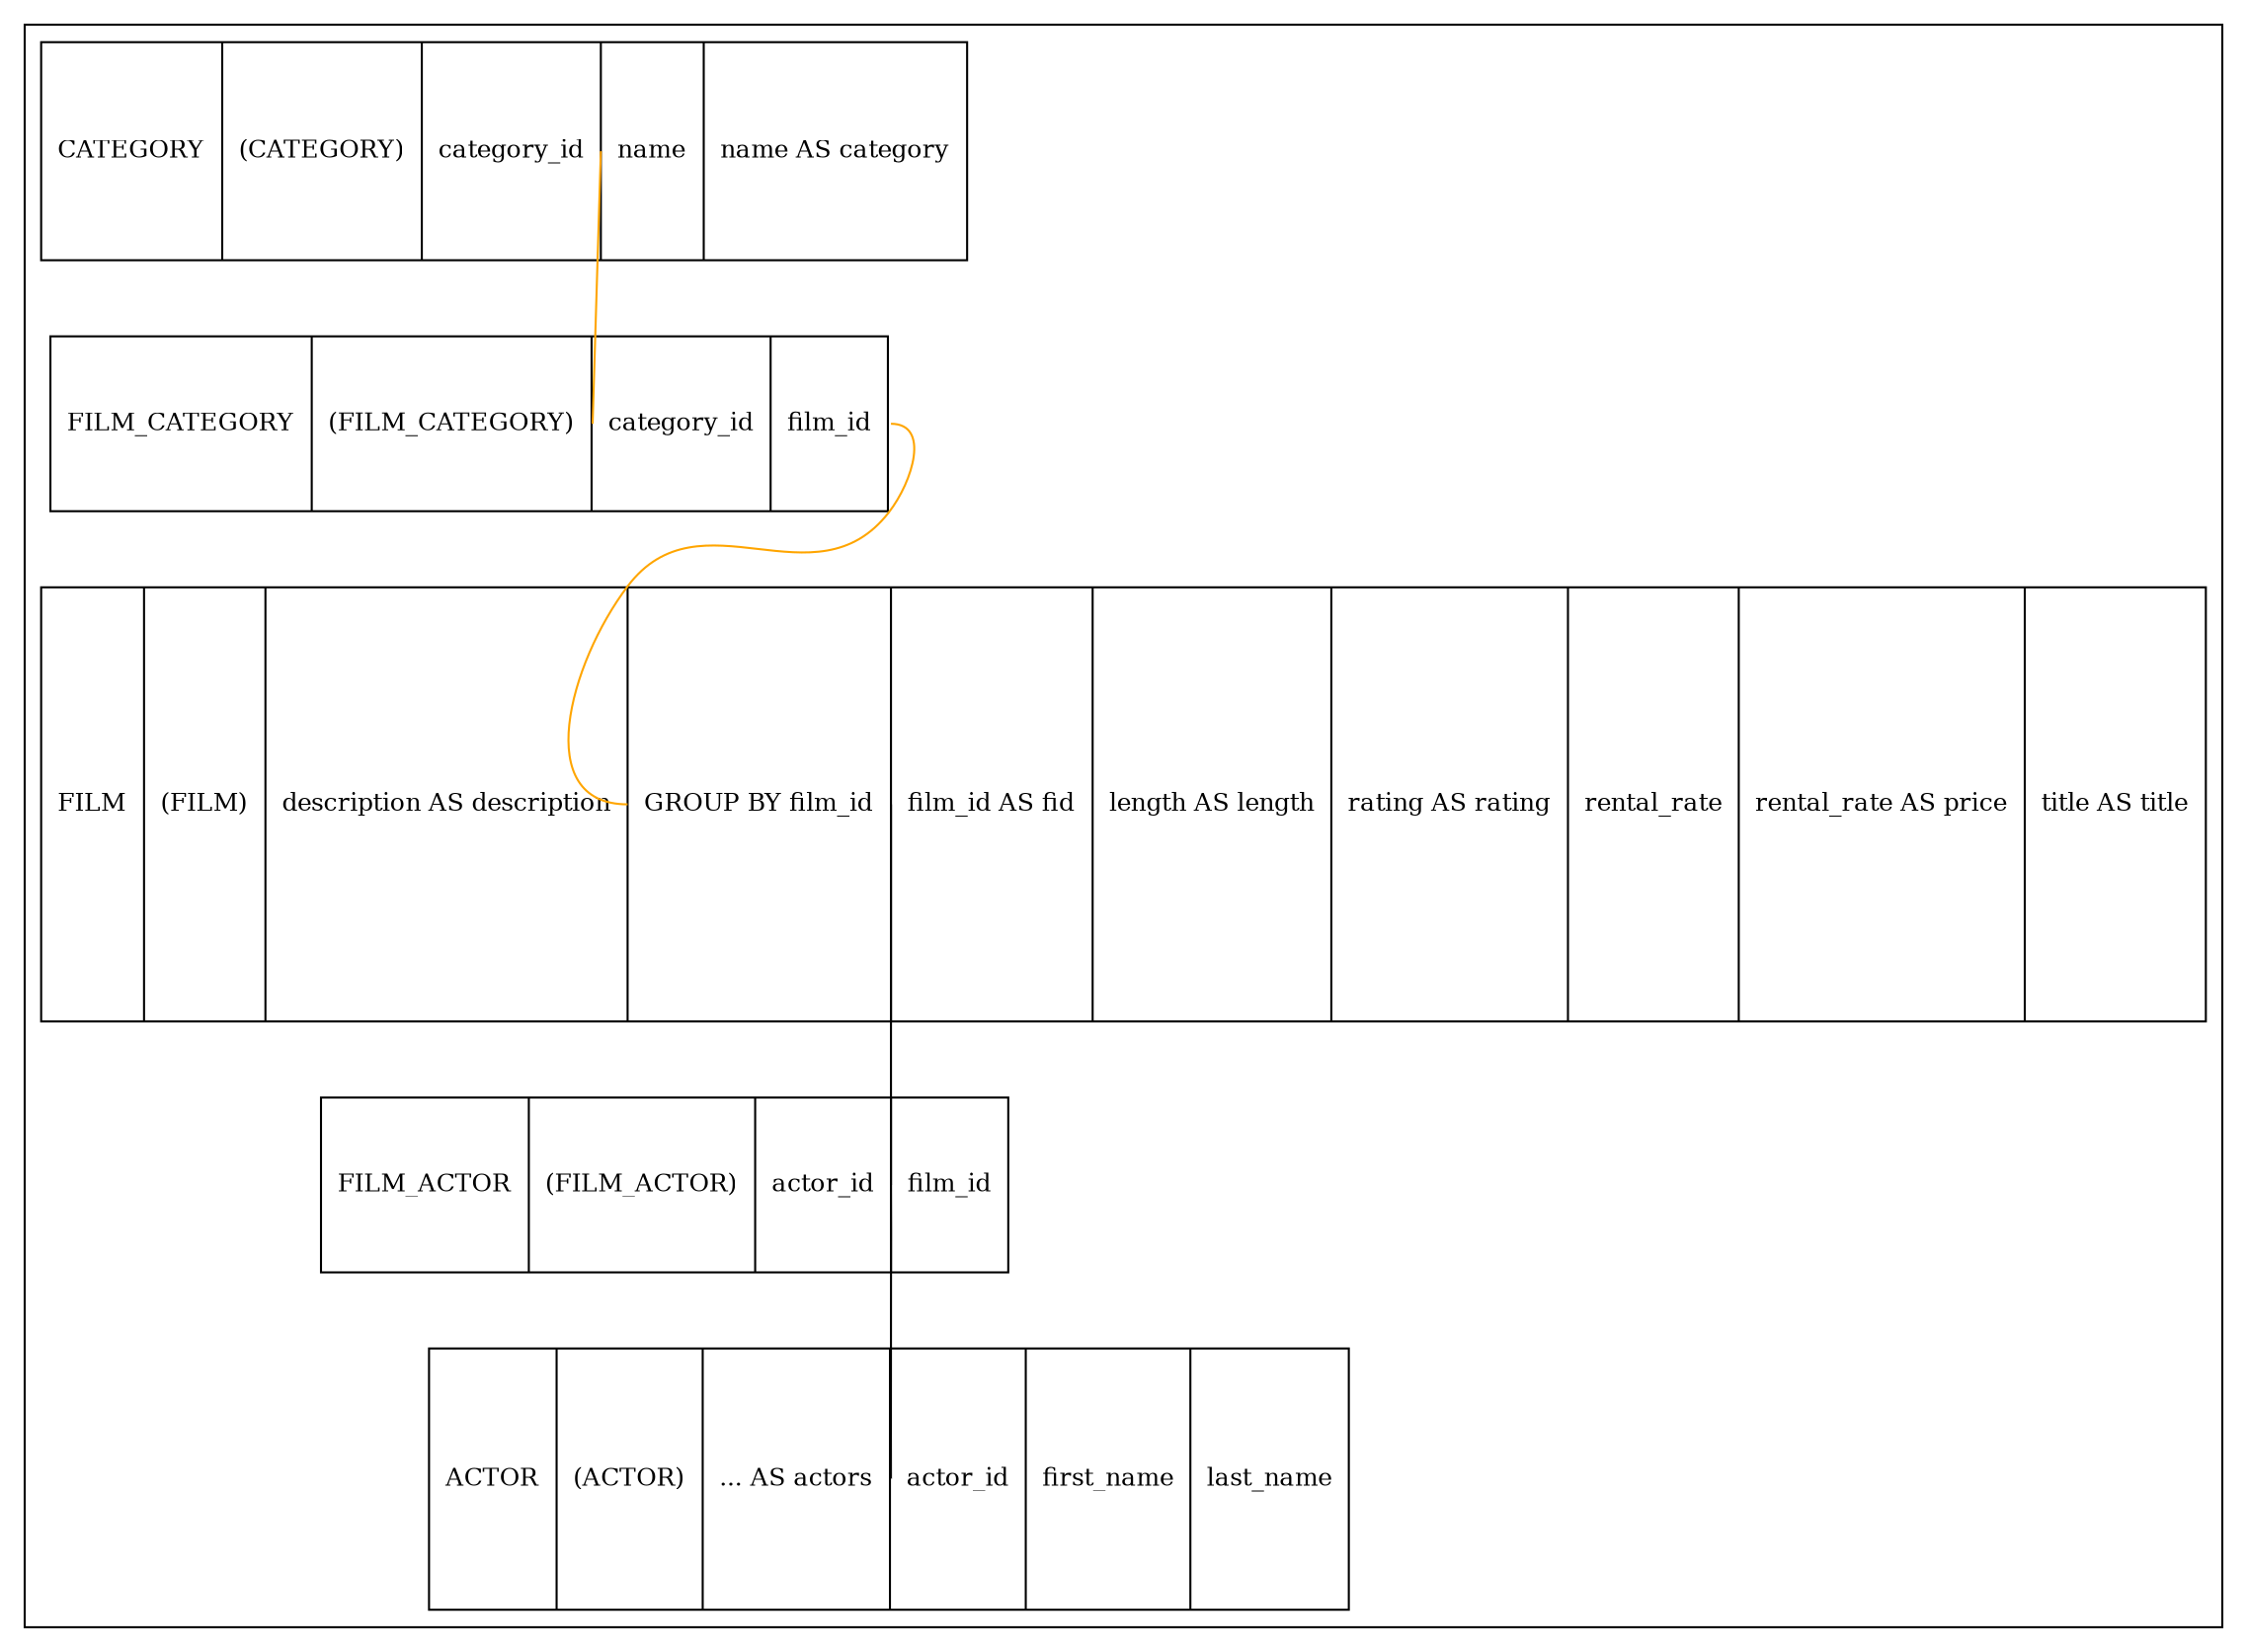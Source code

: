 digraph G {
subgraph cluster_main  {
	node [fontsize=12,
		label="\N",
		shape=record
	];
	_dummy	[height=0.5,
		label="",
		pos="639,18",
		shape=none,
		width=0.75];
	CATEGORY	[fillcolor=white,
		height=1.4722,
		label="CATEGORY | (CATEGORY) |<category_id> category_id|<name> name|<category> name AS category",
		pos="50.5,142",
		rects="2.8422e-14,173.5,101,194.5 2.8422e-14,152.5,101,173.5 2.8422e-14,131.5,101,152.5 2.8422e-14,110.5,101,131.5 2.8422e-14,89.5,101,\
110.5",
		style=filled,
		width=1.4028];
	FILM_CATEGORY	[fillcolor=white,
		height=1.1806,
		label="FILM_CATEGORY | (FILM_CATEGORY) |<category_id> category_id|<film_id> film_id",
		pos="236,142",
		rects="175.5,163,296.5,184 175.5,142,296.5,163 175.5,121,296.5,142 175.5,100,296.5,121",
		style=filled,
		width=1.6806];
	CATEGORY:category_id:e -> FILM_CATEGORY:category_id:w	[arrowhead=none,
		arrowtail=dot,
		color=orange,
		pos="101.5,142 101.5,142 175,131 175,131"];
	FILM	[fillcolor=white,
		height=2.9306,
		label="FILM | (FILM) |<description> description AS description|<film_id> GROUP BY film_id|<fid> film_id AS fid|<length> length AS length|<\
rating> rating AS rating|<rental_rate> rental_rate|<price> rental_rate AS price|<title> title AS title",
		pos="474,142",
		rects="405.5,226,542.5,247 405.5,205,542.5,226 405.5,184,542.5,205 405.5,163,542.5,184 405.5,142,542.5,163 405.5,121,542.5,142 405.5,100,\
542.5,121 405.5,79,542.5,100 405.5,58,542.5,79 405.5,37,542.5,58",
		style=filled,
		width=1.9028];
	FILM_CATEGORY:film_id:e -> FILM:film_id:w	[arrowhead=none,
		arrowtail=dot,
		color=orange,
		pos="405,174 405,174 297,110 297,110"];
	FILM_ACTOR	[fillcolor=white,
		height=1.1806,
		label="FILM_ACTOR | (FILM_ACTOR) |<actor_id> actor_id|<film_id> film_id",
		pos="700.5,142",
		rects="651.5,163,749.5,184 651.5,142,749.5,163 651.5,121,749.5,142 651.5,100,749.5,121",
		style=filled,
		width=1.3611];
	FILM:film_id:e -> FILM_ACTOR:film_id:w	[arrowhead=none,
		arrowtail=none,
		color=black,
		pos="543,174 543,174 651.5,110 651.5,110"];
	ACTOR	[fillcolor=white,
		height=1.7639,
		label="ACTOR | (ACTOR) |<actors> ... AS actors|<actor_id> actor_id|<first_name> first_name|<last_name> last_name",
		pos="885,142",
		rects="848,184,922,205 848,163,922,184 848,142,922,163 848,121,922,142 848,100,922,121 848,79,922,100",
		style=filled,
		width=1.0278];
	FILM_ACTOR:actor_id:e -> ACTOR:actor_id:w	[arrowhead=none,
		arrowtail=none,
		color=black,
		pos="848,131 848,131 749.5,131 749.5,131"];
}






}